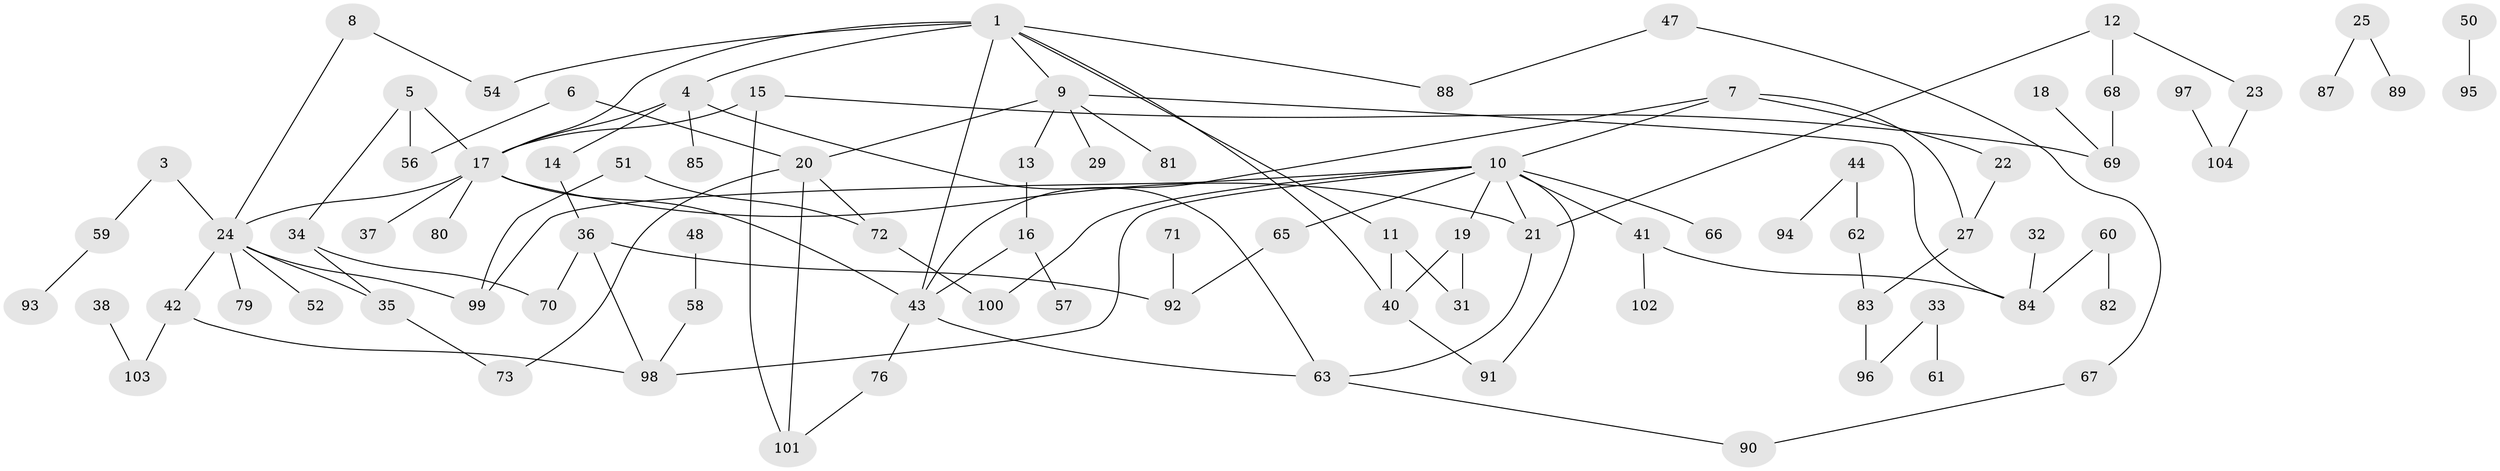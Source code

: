 // original degree distribution, {3: 0.20270270270270271, 0: 0.10810810810810811, 1: 0.25675675675675674, 5: 0.02702702702702703, 2: 0.28378378378378377, 4: 0.10135135135135136, 6: 0.013513513513513514, 8: 0.006756756756756757}
// Generated by graph-tools (version 1.1) at 2025/48/03/04/25 22:48:17]
// undirected, 88 vertices, 112 edges
graph export_dot {
  node [color=gray90,style=filled];
  1;
  3;
  4;
  5;
  6;
  7;
  8;
  9;
  10;
  11;
  12;
  13;
  14;
  15;
  16;
  17;
  18;
  19;
  20;
  21;
  22;
  23;
  24;
  25;
  27;
  29;
  31;
  32;
  33;
  34;
  35;
  36;
  37;
  38;
  40;
  41;
  42;
  43;
  44;
  47;
  48;
  50;
  51;
  52;
  54;
  56;
  57;
  58;
  59;
  60;
  61;
  62;
  63;
  65;
  66;
  67;
  68;
  69;
  70;
  71;
  72;
  73;
  76;
  79;
  80;
  81;
  82;
  83;
  84;
  85;
  87;
  88;
  89;
  90;
  91;
  92;
  93;
  94;
  95;
  96;
  97;
  98;
  99;
  100;
  101;
  102;
  103;
  104;
  1 -- 4 [weight=1.0];
  1 -- 9 [weight=1.0];
  1 -- 11 [weight=1.0];
  1 -- 17 [weight=1.0];
  1 -- 40 [weight=1.0];
  1 -- 43 [weight=1.0];
  1 -- 54 [weight=1.0];
  1 -- 88 [weight=1.0];
  3 -- 24 [weight=1.0];
  3 -- 59 [weight=1.0];
  4 -- 14 [weight=1.0];
  4 -- 17 [weight=1.0];
  4 -- 63 [weight=1.0];
  4 -- 85 [weight=1.0];
  5 -- 17 [weight=1.0];
  5 -- 34 [weight=1.0];
  5 -- 56 [weight=1.0];
  6 -- 20 [weight=1.0];
  6 -- 56 [weight=1.0];
  7 -- 10 [weight=1.0];
  7 -- 22 [weight=1.0];
  7 -- 27 [weight=1.0];
  7 -- 43 [weight=1.0];
  8 -- 24 [weight=1.0];
  8 -- 54 [weight=1.0];
  9 -- 13 [weight=1.0];
  9 -- 20 [weight=1.0];
  9 -- 29 [weight=1.0];
  9 -- 81 [weight=1.0];
  9 -- 84 [weight=1.0];
  10 -- 19 [weight=1.0];
  10 -- 21 [weight=1.0];
  10 -- 41 [weight=1.0];
  10 -- 65 [weight=1.0];
  10 -- 66 [weight=1.0];
  10 -- 91 [weight=1.0];
  10 -- 98 [weight=1.0];
  10 -- 99 [weight=1.0];
  10 -- 100 [weight=1.0];
  11 -- 31 [weight=1.0];
  11 -- 40 [weight=1.0];
  12 -- 21 [weight=1.0];
  12 -- 23 [weight=1.0];
  12 -- 68 [weight=1.0];
  13 -- 16 [weight=1.0];
  14 -- 36 [weight=1.0];
  15 -- 17 [weight=1.0];
  15 -- 69 [weight=1.0];
  15 -- 101 [weight=1.0];
  16 -- 43 [weight=1.0];
  16 -- 57 [weight=1.0];
  17 -- 21 [weight=1.0];
  17 -- 24 [weight=1.0];
  17 -- 37 [weight=1.0];
  17 -- 43 [weight=1.0];
  17 -- 80 [weight=1.0];
  18 -- 69 [weight=1.0];
  19 -- 31 [weight=1.0];
  19 -- 40 [weight=1.0];
  20 -- 72 [weight=1.0];
  20 -- 73 [weight=1.0];
  20 -- 101 [weight=1.0];
  21 -- 63 [weight=1.0];
  22 -- 27 [weight=1.0];
  23 -- 104 [weight=1.0];
  24 -- 35 [weight=1.0];
  24 -- 42 [weight=1.0];
  24 -- 52 [weight=1.0];
  24 -- 79 [weight=1.0];
  24 -- 99 [weight=1.0];
  25 -- 87 [weight=1.0];
  25 -- 89 [weight=1.0];
  27 -- 83 [weight=1.0];
  32 -- 84 [weight=1.0];
  33 -- 61 [weight=1.0];
  33 -- 96 [weight=1.0];
  34 -- 35 [weight=1.0];
  34 -- 70 [weight=1.0];
  35 -- 73 [weight=1.0];
  36 -- 70 [weight=1.0];
  36 -- 92 [weight=1.0];
  36 -- 98 [weight=1.0];
  38 -- 103 [weight=1.0];
  40 -- 91 [weight=1.0];
  41 -- 84 [weight=1.0];
  41 -- 102 [weight=1.0];
  42 -- 98 [weight=1.0];
  42 -- 103 [weight=1.0];
  43 -- 63 [weight=1.0];
  43 -- 76 [weight=1.0];
  44 -- 62 [weight=1.0];
  44 -- 94 [weight=1.0];
  47 -- 67 [weight=1.0];
  47 -- 88 [weight=1.0];
  48 -- 58 [weight=1.0];
  50 -- 95 [weight=1.0];
  51 -- 72 [weight=1.0];
  51 -- 99 [weight=1.0];
  58 -- 98 [weight=1.0];
  59 -- 93 [weight=1.0];
  60 -- 82 [weight=1.0];
  60 -- 84 [weight=1.0];
  62 -- 83 [weight=1.0];
  63 -- 90 [weight=1.0];
  65 -- 92 [weight=1.0];
  67 -- 90 [weight=1.0];
  68 -- 69 [weight=1.0];
  71 -- 92 [weight=1.0];
  72 -- 100 [weight=1.0];
  76 -- 101 [weight=1.0];
  83 -- 96 [weight=1.0];
  97 -- 104 [weight=1.0];
}

